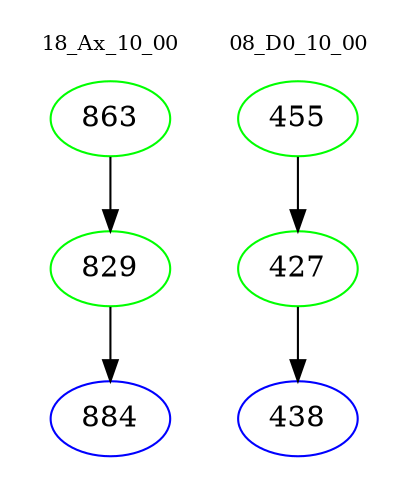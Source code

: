 digraph{
subgraph cluster_0 {
color = white
label = "18_Ax_10_00";
fontsize=10;
T0_863 [label="863", color="green"]
T0_863 -> T0_829 [color="black"]
T0_829 [label="829", color="green"]
T0_829 -> T0_884 [color="black"]
T0_884 [label="884", color="blue"]
}
subgraph cluster_1 {
color = white
label = "08_D0_10_00";
fontsize=10;
T1_455 [label="455", color="green"]
T1_455 -> T1_427 [color="black"]
T1_427 [label="427", color="green"]
T1_427 -> T1_438 [color="black"]
T1_438 [label="438", color="blue"]
}
}
